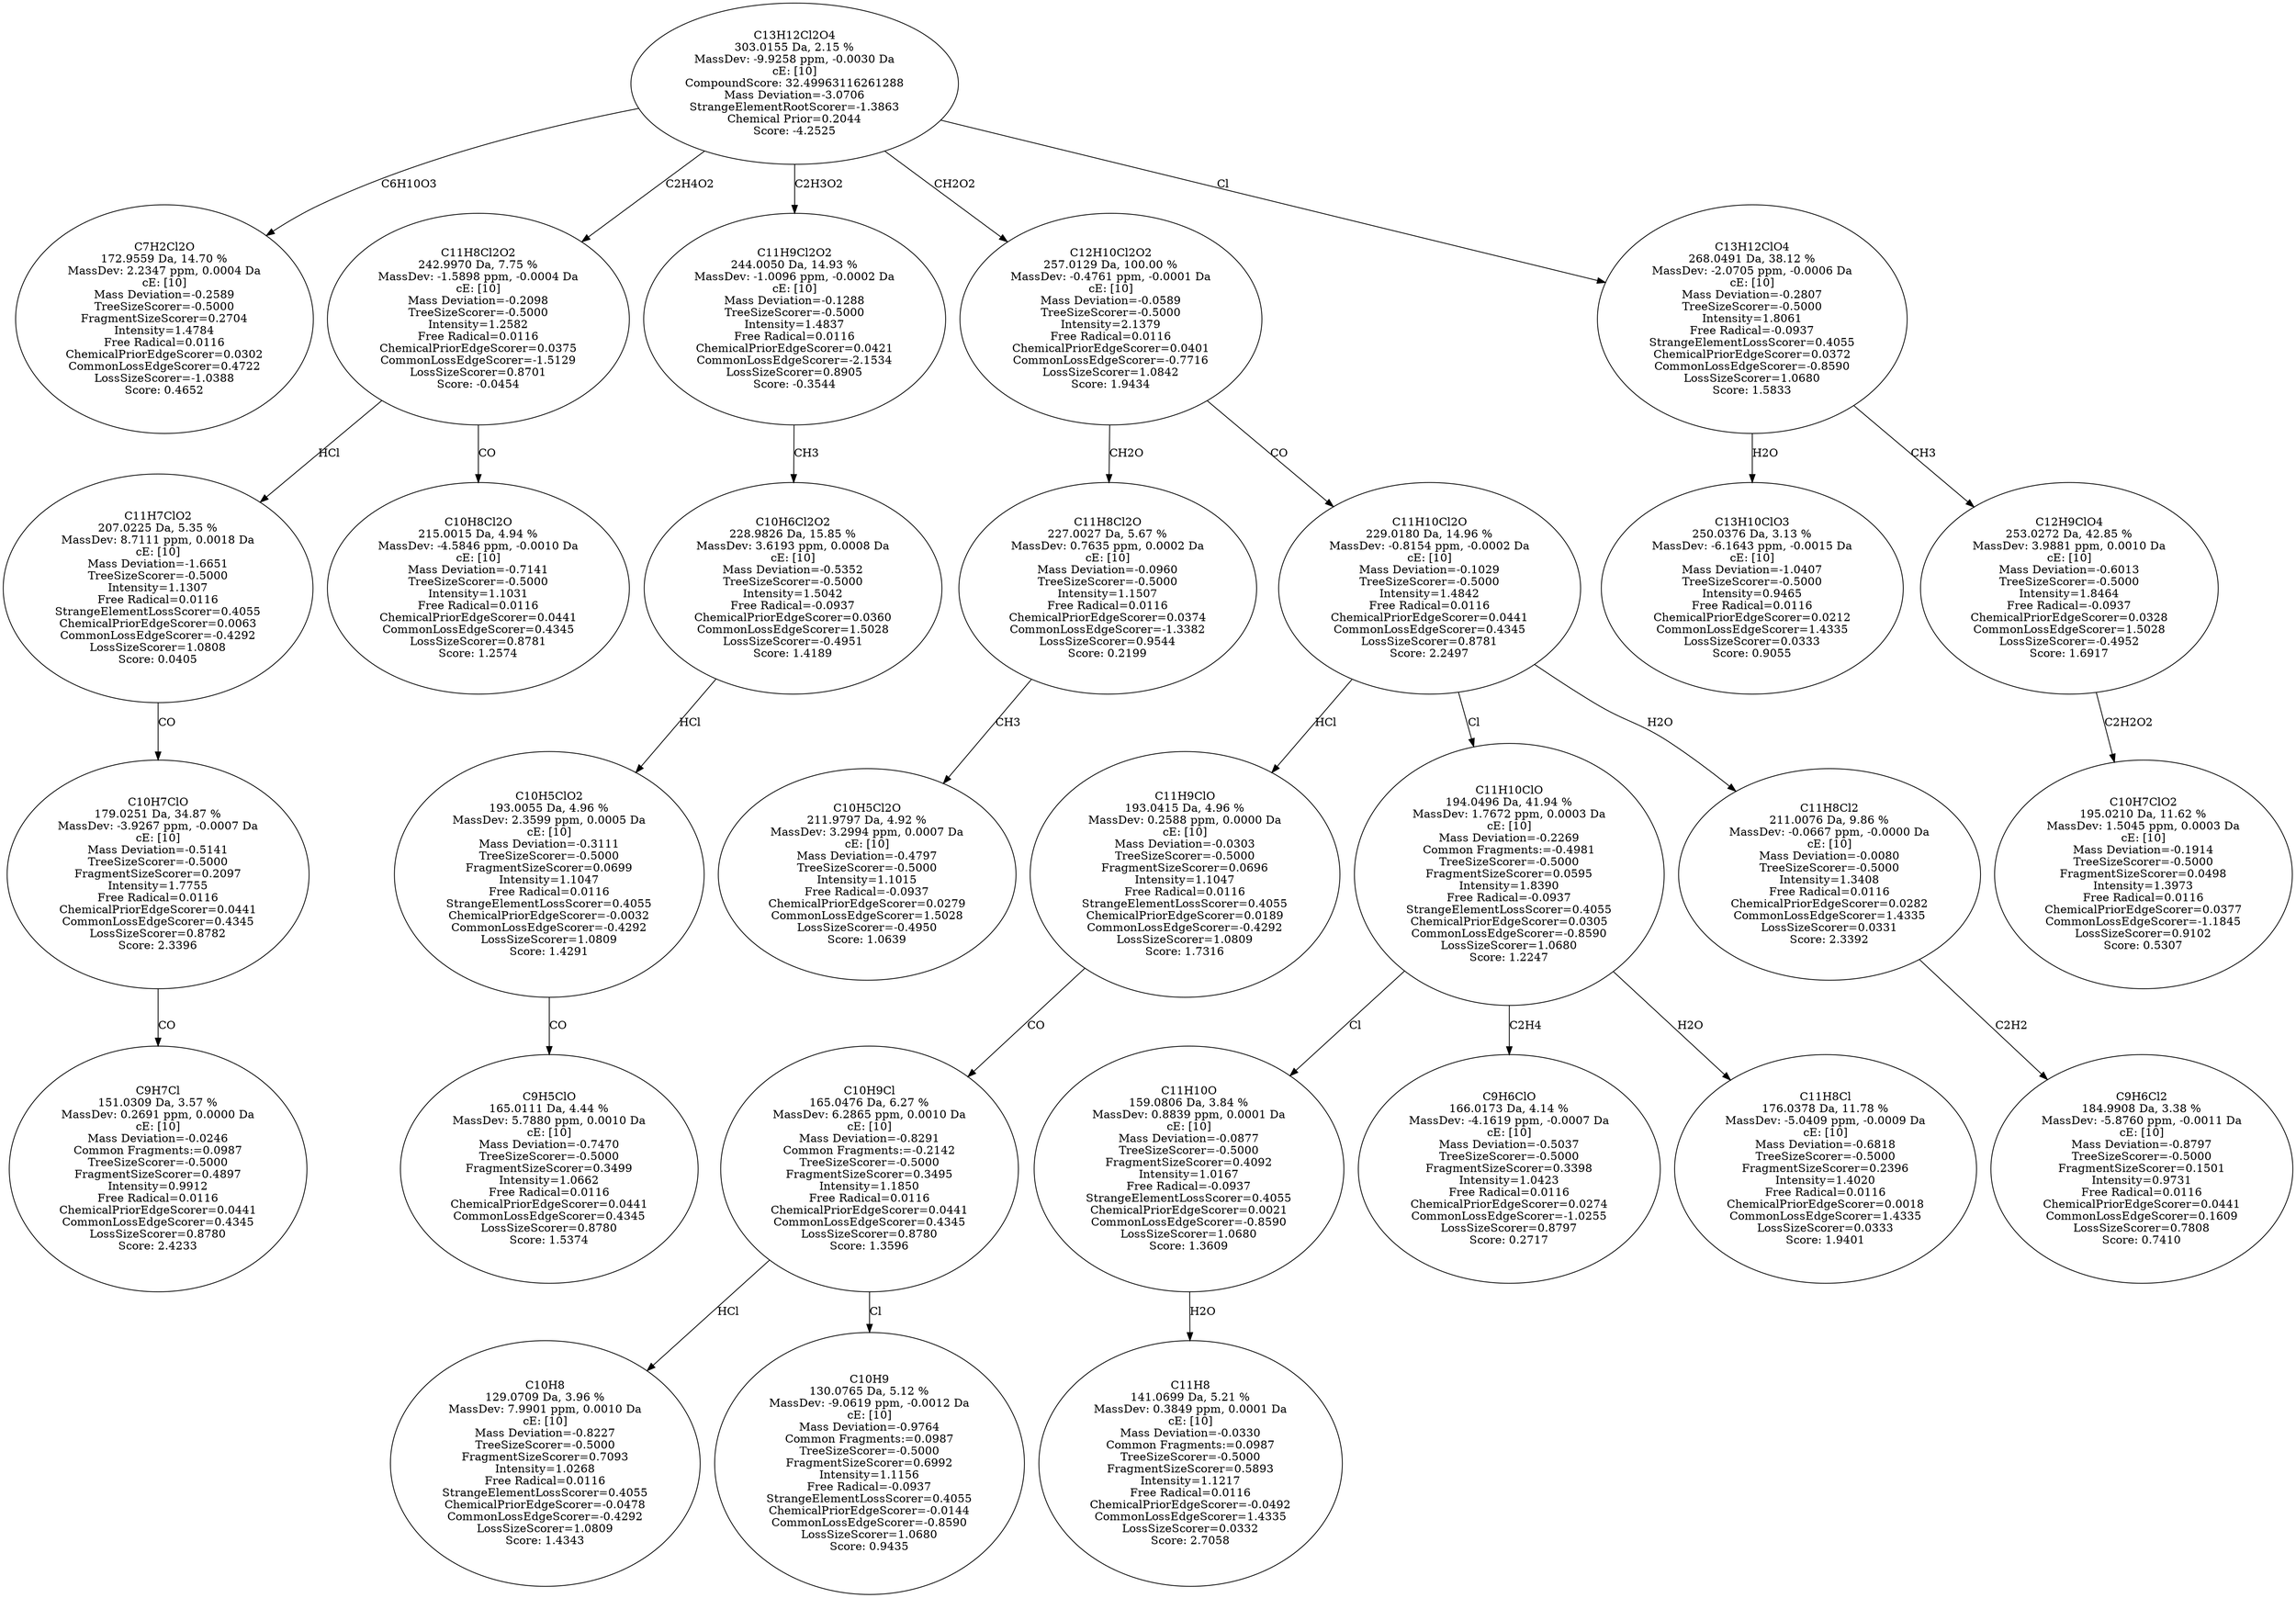 strict digraph {
v1 [label="C7H2Cl2O\n172.9559 Da, 14.70 %\nMassDev: 2.2347 ppm, 0.0004 Da\ncE: [10]\nMass Deviation=-0.2589\nTreeSizeScorer=-0.5000\nFragmentSizeScorer=0.2704\nIntensity=1.4784\nFree Radical=0.0116\nChemicalPriorEdgeScorer=0.0302\nCommonLossEdgeScorer=0.4722\nLossSizeScorer=-1.0388\nScore: 0.4652"];
v2 [label="C9H7Cl\n151.0309 Da, 3.57 %\nMassDev: 0.2691 ppm, 0.0000 Da\ncE: [10]\nMass Deviation=-0.0246\nCommon Fragments:=0.0987\nTreeSizeScorer=-0.5000\nFragmentSizeScorer=0.4897\nIntensity=0.9912\nFree Radical=0.0116\nChemicalPriorEdgeScorer=0.0441\nCommonLossEdgeScorer=0.4345\nLossSizeScorer=0.8780\nScore: 2.4233"];
v3 [label="C10H7ClO\n179.0251 Da, 34.87 %\nMassDev: -3.9267 ppm, -0.0007 Da\ncE: [10]\nMass Deviation=-0.5141\nTreeSizeScorer=-0.5000\nFragmentSizeScorer=0.2097\nIntensity=1.7755\nFree Radical=0.0116\nChemicalPriorEdgeScorer=0.0441\nCommonLossEdgeScorer=0.4345\nLossSizeScorer=0.8782\nScore: 2.3396"];
v4 [label="C11H7ClO2\n207.0225 Da, 5.35 %\nMassDev: 8.7111 ppm, 0.0018 Da\ncE: [10]\nMass Deviation=-1.6651\nTreeSizeScorer=-0.5000\nIntensity=1.1307\nFree Radical=0.0116\nStrangeElementLossScorer=0.4055\nChemicalPriorEdgeScorer=0.0063\nCommonLossEdgeScorer=-0.4292\nLossSizeScorer=1.0808\nScore: 0.0405"];
v5 [label="C10H8Cl2O\n215.0015 Da, 4.94 %\nMassDev: -4.5846 ppm, -0.0010 Da\ncE: [10]\nMass Deviation=-0.7141\nTreeSizeScorer=-0.5000\nIntensity=1.1031\nFree Radical=0.0116\nChemicalPriorEdgeScorer=0.0441\nCommonLossEdgeScorer=0.4345\nLossSizeScorer=0.8781\nScore: 1.2574"];
v6 [label="C11H8Cl2O2\n242.9970 Da, 7.75 %\nMassDev: -1.5898 ppm, -0.0004 Da\ncE: [10]\nMass Deviation=-0.2098\nTreeSizeScorer=-0.5000\nIntensity=1.2582\nFree Radical=0.0116\nChemicalPriorEdgeScorer=0.0375\nCommonLossEdgeScorer=-1.5129\nLossSizeScorer=0.8701\nScore: -0.0454"];
v7 [label="C9H5ClO\n165.0111 Da, 4.44 %\nMassDev: 5.7880 ppm, 0.0010 Da\ncE: [10]\nMass Deviation=-0.7470\nTreeSizeScorer=-0.5000\nFragmentSizeScorer=0.3499\nIntensity=1.0662\nFree Radical=0.0116\nChemicalPriorEdgeScorer=0.0441\nCommonLossEdgeScorer=0.4345\nLossSizeScorer=0.8780\nScore: 1.5374"];
v8 [label="C10H5ClO2\n193.0055 Da, 4.96 %\nMassDev: 2.3599 ppm, 0.0005 Da\ncE: [10]\nMass Deviation=-0.3111\nTreeSizeScorer=-0.5000\nFragmentSizeScorer=0.0699\nIntensity=1.1047\nFree Radical=0.0116\nStrangeElementLossScorer=0.4055\nChemicalPriorEdgeScorer=-0.0032\nCommonLossEdgeScorer=-0.4292\nLossSizeScorer=1.0809\nScore: 1.4291"];
v9 [label="C10H6Cl2O2\n228.9826 Da, 15.85 %\nMassDev: 3.6193 ppm, 0.0008 Da\ncE: [10]\nMass Deviation=-0.5352\nTreeSizeScorer=-0.5000\nIntensity=1.5042\nFree Radical=-0.0937\nChemicalPriorEdgeScorer=0.0360\nCommonLossEdgeScorer=1.5028\nLossSizeScorer=-0.4951\nScore: 1.4189"];
v10 [label="C11H9Cl2O2\n244.0050 Da, 14.93 %\nMassDev: -1.0096 ppm, -0.0002 Da\ncE: [10]\nMass Deviation=-0.1288\nTreeSizeScorer=-0.5000\nIntensity=1.4837\nFree Radical=0.0116\nChemicalPriorEdgeScorer=0.0421\nCommonLossEdgeScorer=-2.1534\nLossSizeScorer=0.8905\nScore: -0.3544"];
v11 [label="C10H5Cl2O\n211.9797 Da, 4.92 %\nMassDev: 3.2994 ppm, 0.0007 Da\ncE: [10]\nMass Deviation=-0.4797\nTreeSizeScorer=-0.5000\nIntensity=1.1015\nFree Radical=-0.0937\nChemicalPriorEdgeScorer=0.0279\nCommonLossEdgeScorer=1.5028\nLossSizeScorer=-0.4950\nScore: 1.0639"];
v12 [label="C11H8Cl2O\n227.0027 Da, 5.67 %\nMassDev: 0.7635 ppm, 0.0002 Da\ncE: [10]\nMass Deviation=-0.0960\nTreeSizeScorer=-0.5000\nIntensity=1.1507\nFree Radical=0.0116\nChemicalPriorEdgeScorer=0.0374\nCommonLossEdgeScorer=-1.3382\nLossSizeScorer=0.9544\nScore: 0.2199"];
v13 [label="C10H8\n129.0709 Da, 3.96 %\nMassDev: 7.9901 ppm, 0.0010 Da\ncE: [10]\nMass Deviation=-0.8227\nTreeSizeScorer=-0.5000\nFragmentSizeScorer=0.7093\nIntensity=1.0268\nFree Radical=0.0116\nStrangeElementLossScorer=0.4055\nChemicalPriorEdgeScorer=-0.0478\nCommonLossEdgeScorer=-0.4292\nLossSizeScorer=1.0809\nScore: 1.4343"];
v14 [label="C10H9\n130.0765 Da, 5.12 %\nMassDev: -9.0619 ppm, -0.0012 Da\ncE: [10]\nMass Deviation=-0.9764\nCommon Fragments:=0.0987\nTreeSizeScorer=-0.5000\nFragmentSizeScorer=0.6992\nIntensity=1.1156\nFree Radical=-0.0937\nStrangeElementLossScorer=0.4055\nChemicalPriorEdgeScorer=-0.0144\nCommonLossEdgeScorer=-0.8590\nLossSizeScorer=1.0680\nScore: 0.9435"];
v15 [label="C10H9Cl\n165.0476 Da, 6.27 %\nMassDev: 6.2865 ppm, 0.0010 Da\ncE: [10]\nMass Deviation=-0.8291\nCommon Fragments:=-0.2142\nTreeSizeScorer=-0.5000\nFragmentSizeScorer=0.3495\nIntensity=1.1850\nFree Radical=0.0116\nChemicalPriorEdgeScorer=0.0441\nCommonLossEdgeScorer=0.4345\nLossSizeScorer=0.8780\nScore: 1.3596"];
v16 [label="C11H9ClO\n193.0415 Da, 4.96 %\nMassDev: 0.2588 ppm, 0.0000 Da\ncE: [10]\nMass Deviation=-0.0303\nTreeSizeScorer=-0.5000\nFragmentSizeScorer=0.0696\nIntensity=1.1047\nFree Radical=0.0116\nStrangeElementLossScorer=0.4055\nChemicalPriorEdgeScorer=0.0189\nCommonLossEdgeScorer=-0.4292\nLossSizeScorer=1.0809\nScore: 1.7316"];
v17 [label="C11H8\n141.0699 Da, 5.21 %\nMassDev: 0.3849 ppm, 0.0001 Da\ncE: [10]\nMass Deviation=-0.0330\nCommon Fragments:=0.0987\nTreeSizeScorer=-0.5000\nFragmentSizeScorer=0.5893\nIntensity=1.1217\nFree Radical=0.0116\nChemicalPriorEdgeScorer=-0.0492\nCommonLossEdgeScorer=1.4335\nLossSizeScorer=0.0332\nScore: 2.7058"];
v18 [label="C11H10O\n159.0806 Da, 3.84 %\nMassDev: 0.8839 ppm, 0.0001 Da\ncE: [10]\nMass Deviation=-0.0877\nTreeSizeScorer=-0.5000\nFragmentSizeScorer=0.4092\nIntensity=1.0167\nFree Radical=-0.0937\nStrangeElementLossScorer=0.4055\nChemicalPriorEdgeScorer=0.0021\nCommonLossEdgeScorer=-0.8590\nLossSizeScorer=1.0680\nScore: 1.3609"];
v19 [label="C9H6ClO\n166.0173 Da, 4.14 %\nMassDev: -4.1619 ppm, -0.0007 Da\ncE: [10]\nMass Deviation=-0.5037\nTreeSizeScorer=-0.5000\nFragmentSizeScorer=0.3398\nIntensity=1.0423\nFree Radical=0.0116\nChemicalPriorEdgeScorer=0.0274\nCommonLossEdgeScorer=-1.0255\nLossSizeScorer=0.8797\nScore: 0.2717"];
v20 [label="C11H8Cl\n176.0378 Da, 11.78 %\nMassDev: -5.0409 ppm, -0.0009 Da\ncE: [10]\nMass Deviation=-0.6818\nTreeSizeScorer=-0.5000\nFragmentSizeScorer=0.2396\nIntensity=1.4020\nFree Radical=0.0116\nChemicalPriorEdgeScorer=0.0018\nCommonLossEdgeScorer=1.4335\nLossSizeScorer=0.0333\nScore: 1.9401"];
v21 [label="C11H10ClO\n194.0496 Da, 41.94 %\nMassDev: 1.7672 ppm, 0.0003 Da\ncE: [10]\nMass Deviation=-0.2269\nCommon Fragments:=-0.4981\nTreeSizeScorer=-0.5000\nFragmentSizeScorer=0.0595\nIntensity=1.8390\nFree Radical=-0.0937\nStrangeElementLossScorer=0.4055\nChemicalPriorEdgeScorer=0.0305\nCommonLossEdgeScorer=-0.8590\nLossSizeScorer=1.0680\nScore: 1.2247"];
v22 [label="C9H6Cl2\n184.9908 Da, 3.38 %\nMassDev: -5.8760 ppm, -0.0011 Da\ncE: [10]\nMass Deviation=-0.8797\nTreeSizeScorer=-0.5000\nFragmentSizeScorer=0.1501\nIntensity=0.9731\nFree Radical=0.0116\nChemicalPriorEdgeScorer=0.0441\nCommonLossEdgeScorer=0.1609\nLossSizeScorer=0.7808\nScore: 0.7410"];
v23 [label="C11H8Cl2\n211.0076 Da, 9.86 %\nMassDev: -0.0667 ppm, -0.0000 Da\ncE: [10]\nMass Deviation=-0.0080\nTreeSizeScorer=-0.5000\nIntensity=1.3408\nFree Radical=0.0116\nChemicalPriorEdgeScorer=0.0282\nCommonLossEdgeScorer=1.4335\nLossSizeScorer=0.0331\nScore: 2.3392"];
v24 [label="C11H10Cl2O\n229.0180 Da, 14.96 %\nMassDev: -0.8154 ppm, -0.0002 Da\ncE: [10]\nMass Deviation=-0.1029\nTreeSizeScorer=-0.5000\nIntensity=1.4842\nFree Radical=0.0116\nChemicalPriorEdgeScorer=0.0441\nCommonLossEdgeScorer=0.4345\nLossSizeScorer=0.8781\nScore: 2.2497"];
v25 [label="C12H10Cl2O2\n257.0129 Da, 100.00 %\nMassDev: -0.4761 ppm, -0.0001 Da\ncE: [10]\nMass Deviation=-0.0589\nTreeSizeScorer=-0.5000\nIntensity=2.1379\nFree Radical=0.0116\nChemicalPriorEdgeScorer=0.0401\nCommonLossEdgeScorer=-0.7716\nLossSizeScorer=1.0842\nScore: 1.9434"];
v26 [label="C13H10ClO3\n250.0376 Da, 3.13 %\nMassDev: -6.1643 ppm, -0.0015 Da\ncE: [10]\nMass Deviation=-1.0407\nTreeSizeScorer=-0.5000\nIntensity=0.9465\nFree Radical=0.0116\nChemicalPriorEdgeScorer=0.0212\nCommonLossEdgeScorer=1.4335\nLossSizeScorer=0.0333\nScore: 0.9055"];
v27 [label="C10H7ClO2\n195.0210 Da, 11.62 %\nMassDev: 1.5045 ppm, 0.0003 Da\ncE: [10]\nMass Deviation=-0.1914\nTreeSizeScorer=-0.5000\nFragmentSizeScorer=0.0498\nIntensity=1.3973\nFree Radical=0.0116\nChemicalPriorEdgeScorer=0.0377\nCommonLossEdgeScorer=-1.1845\nLossSizeScorer=0.9102\nScore: 0.5307"];
v28 [label="C12H9ClO4\n253.0272 Da, 42.85 %\nMassDev: 3.9881 ppm, 0.0010 Da\ncE: [10]\nMass Deviation=-0.6013\nTreeSizeScorer=-0.5000\nIntensity=1.8464\nFree Radical=-0.0937\nChemicalPriorEdgeScorer=0.0328\nCommonLossEdgeScorer=1.5028\nLossSizeScorer=-0.4952\nScore: 1.6917"];
v29 [label="C13H12ClO4\n268.0491 Da, 38.12 %\nMassDev: -2.0705 ppm, -0.0006 Da\ncE: [10]\nMass Deviation=-0.2807\nTreeSizeScorer=-0.5000\nIntensity=1.8061\nFree Radical=-0.0937\nStrangeElementLossScorer=0.4055\nChemicalPriorEdgeScorer=0.0372\nCommonLossEdgeScorer=-0.8590\nLossSizeScorer=1.0680\nScore: 1.5833"];
v30 [label="C13H12Cl2O4\n303.0155 Da, 2.15 %\nMassDev: -9.9258 ppm, -0.0030 Da\ncE: [10]\nCompoundScore: 32.49963116261288\nMass Deviation=-3.0706\nStrangeElementRootScorer=-1.3863\nChemical Prior=0.2044\nScore: -4.2525"];
v30 -> v1 [label="C6H10O3"];
v3 -> v2 [label="CO"];
v4 -> v3 [label="CO"];
v6 -> v4 [label="HCl"];
v6 -> v5 [label="CO"];
v30 -> v6 [label="C2H4O2"];
v8 -> v7 [label="CO"];
v9 -> v8 [label="HCl"];
v10 -> v9 [label="CH3"];
v30 -> v10 [label="C2H3O2"];
v12 -> v11 [label="CH3"];
v25 -> v12 [label="CH2O"];
v15 -> v13 [label="HCl"];
v15 -> v14 [label="Cl"];
v16 -> v15 [label="CO"];
v24 -> v16 [label="HCl"];
v18 -> v17 [label="H2O"];
v21 -> v18 [label="Cl"];
v21 -> v19 [label="C2H4"];
v21 -> v20 [label="H2O"];
v24 -> v21 [label="Cl"];
v23 -> v22 [label="C2H2"];
v24 -> v23 [label="H2O"];
v25 -> v24 [label="CO"];
v30 -> v25 [label="CH2O2"];
v29 -> v26 [label="H2O"];
v28 -> v27 [label="C2H2O2"];
v29 -> v28 [label="CH3"];
v30 -> v29 [label="Cl"];
}